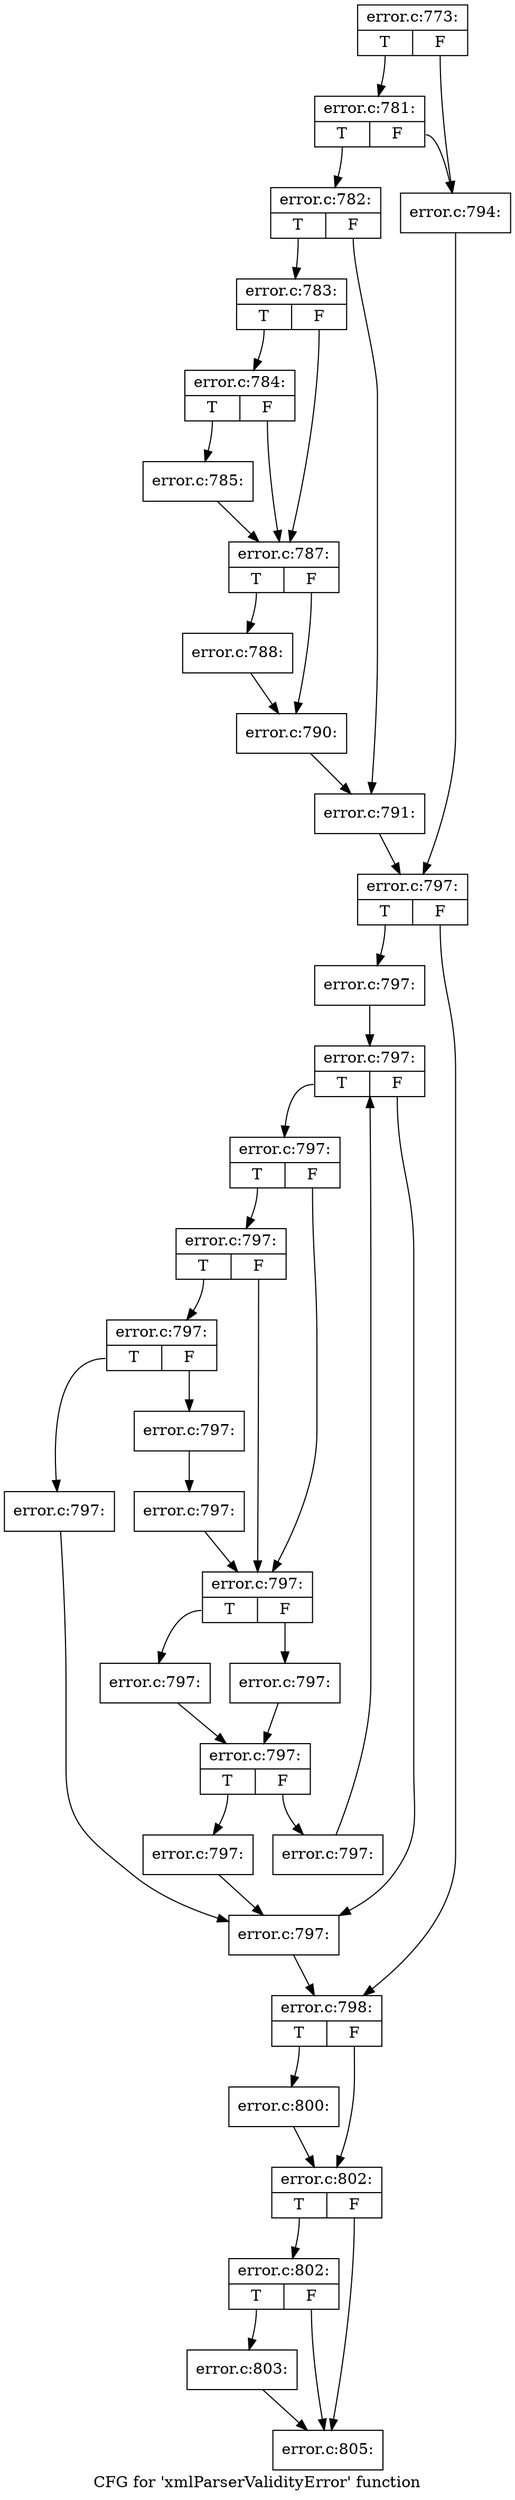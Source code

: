 digraph "CFG for 'xmlParserValidityError' function" {
	label="CFG for 'xmlParserValidityError' function";

	Node0x45e6940 [shape=record,label="{error.c:773:|{<s0>T|<s1>F}}"];
	Node0x45e6940:s0 -> Node0x45f2fa0;
	Node0x45e6940:s1 -> Node0x459fd30;
	Node0x45f2fa0 [shape=record,label="{error.c:781:|{<s0>T|<s1>F}}"];
	Node0x45f2fa0:s0 -> Node0x45f2e90;
	Node0x45f2fa0:s1 -> Node0x459fd30;
	Node0x45f2e90 [shape=record,label="{error.c:782:|{<s0>T|<s1>F}}"];
	Node0x45f2e90:s0 -> Node0x45f38c0;
	Node0x45f2e90:s1 -> Node0x45f3910;
	Node0x45f38c0 [shape=record,label="{error.c:783:|{<s0>T|<s1>F}}"];
	Node0x45f38c0:s0 -> Node0x45f3f50;
	Node0x45f38c0:s1 -> Node0x45f3f00;
	Node0x45f3f50 [shape=record,label="{error.c:784:|{<s0>T|<s1>F}}"];
	Node0x45f3f50:s0 -> Node0x45f3eb0;
	Node0x45f3f50:s1 -> Node0x45f3f00;
	Node0x45f3eb0 [shape=record,label="{error.c:785:}"];
	Node0x45f3eb0 -> Node0x45f3f00;
	Node0x45f3f00 [shape=record,label="{error.c:787:|{<s0>T|<s1>F}}"];
	Node0x45f3f00:s0 -> Node0x45f4e20;
	Node0x45f3f00:s1 -> Node0x45f4e70;
	Node0x45f4e20 [shape=record,label="{error.c:788:}"];
	Node0x45f4e20 -> Node0x45f4e70;
	Node0x45f4e70 [shape=record,label="{error.c:790:}"];
	Node0x45f4e70 -> Node0x45f3910;
	Node0x45f3910 [shape=record,label="{error.c:791:}"];
	Node0x45f3910 -> Node0x459fe10;
	Node0x459fd30 [shape=record,label="{error.c:794:}"];
	Node0x459fd30 -> Node0x459fe10;
	Node0x459fe10 [shape=record,label="{error.c:797:|{<s0>T|<s1>F}}"];
	Node0x459fe10:s0 -> Node0x45f7860;
	Node0x459fe10:s1 -> Node0x45f78b0;
	Node0x45f7860 [shape=record,label="{error.c:797:}"];
	Node0x45f7860 -> Node0x45f7bc0;
	Node0x45f7bc0 [shape=record,label="{error.c:797:|{<s0>T|<s1>F}}"];
	Node0x45f7bc0:s0 -> Node0x45f7e60;
	Node0x45f7bc0:s1 -> Node0x45f7d50;
	Node0x45f7e60 [shape=record,label="{error.c:797:|{<s0>T|<s1>F}}"];
	Node0x45f7e60:s0 -> Node0x45f8670;
	Node0x45f7e60:s1 -> Node0x45f8620;
	Node0x45f8670 [shape=record,label="{error.c:797:|{<s0>T|<s1>F}}"];
	Node0x45f8670:s0 -> Node0x45f85d0;
	Node0x45f8670:s1 -> Node0x45f8620;
	Node0x45f85d0 [shape=record,label="{error.c:797:|{<s0>T|<s1>F}}"];
	Node0x45f85d0:s0 -> Node0x45f8b10;
	Node0x45f85d0:s1 -> Node0x45f8bb0;
	Node0x45f8b10 [shape=record,label="{error.c:797:}"];
	Node0x45f8b10 -> Node0x45f7d50;
	Node0x45f8bb0 [shape=record,label="{error.c:797:}"];
	Node0x45f8bb0 -> Node0x45f8b60;
	Node0x45f8b60 [shape=record,label="{error.c:797:}"];
	Node0x45f8b60 -> Node0x45f8620;
	Node0x45f8620 [shape=record,label="{error.c:797:|{<s0>T|<s1>F}}"];
	Node0x45f8620:s0 -> Node0x45f90c0;
	Node0x45f8620:s1 -> Node0x45f9160;
	Node0x45f90c0 [shape=record,label="{error.c:797:}"];
	Node0x45f90c0 -> Node0x45f9110;
	Node0x45f9160 [shape=record,label="{error.c:797:}"];
	Node0x45f9160 -> Node0x45f9110;
	Node0x45f9110 [shape=record,label="{error.c:797:|{<s0>T|<s1>F}}"];
	Node0x45f9110:s0 -> Node0x45f97f0;
	Node0x45f9110:s1 -> Node0x45f9840;
	Node0x45f97f0 [shape=record,label="{error.c:797:}"];
	Node0x45f97f0 -> Node0x45f7d50;
	Node0x45f9840 [shape=record,label="{error.c:797:}"];
	Node0x45f9840 -> Node0x45f7bc0;
	Node0x45f7d50 [shape=record,label="{error.c:797:}"];
	Node0x45f7d50 -> Node0x45f78b0;
	Node0x45f78b0 [shape=record,label="{error.c:798:|{<s0>T|<s1>F}}"];
	Node0x45f78b0:s0 -> Node0x45fa300;
	Node0x45f78b0:s1 -> Node0x45fa350;
	Node0x45fa300 [shape=record,label="{error.c:800:}"];
	Node0x45fa300 -> Node0x45fa350;
	Node0x45fa350 [shape=record,label="{error.c:802:|{<s0>T|<s1>F}}"];
	Node0x45fa350:s0 -> Node0x45fa920;
	Node0x45fa350:s1 -> Node0x45fa8d0;
	Node0x45fa920 [shape=record,label="{error.c:802:|{<s0>T|<s1>F}}"];
	Node0x45fa920:s0 -> Node0x45fa880;
	Node0x45fa920:s1 -> Node0x45fa8d0;
	Node0x45fa880 [shape=record,label="{error.c:803:}"];
	Node0x45fa880 -> Node0x45fa8d0;
	Node0x45fa8d0 [shape=record,label="{error.c:805:}"];
}
